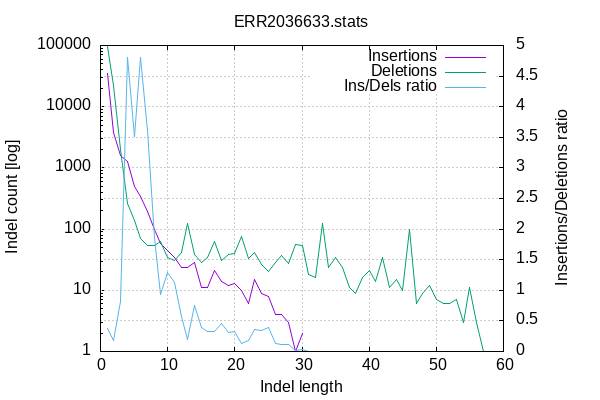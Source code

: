 
        set terminal png size 600,400 truecolor
        set output "ERR2036633-indel-dist.png"
        set grid xtics ytics y2tics back lc rgb "#cccccc"
        set style line 1 linetype 1  linecolor rgb "red"
        set style line 2 linetype 2  linecolor rgb "black"
        set style line 3 linetype 3  linecolor rgb "green"
        set style increment user
        set ylabel "Indel count [log]"
        set xlabel "Indel length"
        set y2label "Insertions/Deletions ratio"
        set log y
        set y2tics nomirror
        set ytics nomirror
        set title "ERR2036633.stats" noenhanced
        plot '-' w l ti 'Insertions', '-' w l ti 'Deletions', '-' axes x1y2 w l ti "Ins/Dels ratio"
    1	35407
2	3765
3	1594
4	1267
5	492
6	336
7	191
8	99
9	58
10	45
11	35
12	24
13	24
14	29
15	11
16	11
17	21
18	14
19	12
20	13
21	10
22	6
23	15
24	9
25	8
26	4
27	4
28	3
29	1
30	2
31	0
32	0
33	0
34	0
35	0
36	0
37	0
38	0
39	0
40	0
41	0
42	0
43	0
44	0
45	0
46	0
47	0
48	0
49	0
50	0
51	0
52	0
53	0
54	0
55	0
56	0
57	0
58	0
end
1	95834
2	21808
3	1969
4	264
5	140
6	70
7	53
8	53
9	62
10	35
11	31
12	42
13	125
14	39
15	28
16	34
17	63
18	31
19	39
20	40
21	76
22	33
23	42
24	26
25	20
26	29
27	37
28	27
29	56
30	54
31	18
32	16
33	124
34	24
35	35
36	24
37	11
38	9
39	16
40	21
41	14
42	34
43	11
44	15
45	10
46	100
47	6
48	9
49	12
50	7
51	6
52	6
53	7
54	3
55	11
56	3
57	1
58	1
end
1	0.369462
2	0.172643
3	0.809548
4	4.799242
5	3.514286
6	4.800000
7	3.603774
8	1.867925
9	0.935484
10	1.285714
11	1.129032
12	0.571429
13	0.192000
14	0.743590
15	0.392857
16	0.323529
17	0.333333
18	0.451613
19	0.307692
20	0.325000
21	0.131579
22	0.181818
23	0.357143
24	0.346154
25	0.400000
26	0.137931
27	0.108108
28	0.111111
29	0.017857
30	0.037037
31	0.000000
32	0.000000
33	0.000000
34	0.000000
35	0.000000
36	0.000000
37	0.000000
38	0.000000
39	0.000000
40	0.000000
41	0.000000
42	0.000000
43	0.000000
44	0.000000
45	0.000000
46	0.000000
47	0.000000
48	0.000000
49	0.000000
50	0.000000
51	0.000000
52	0.000000
53	0.000000
54	0.000000
55	0.000000
56	0.000000
57	0.000000
58	0.000000
end
